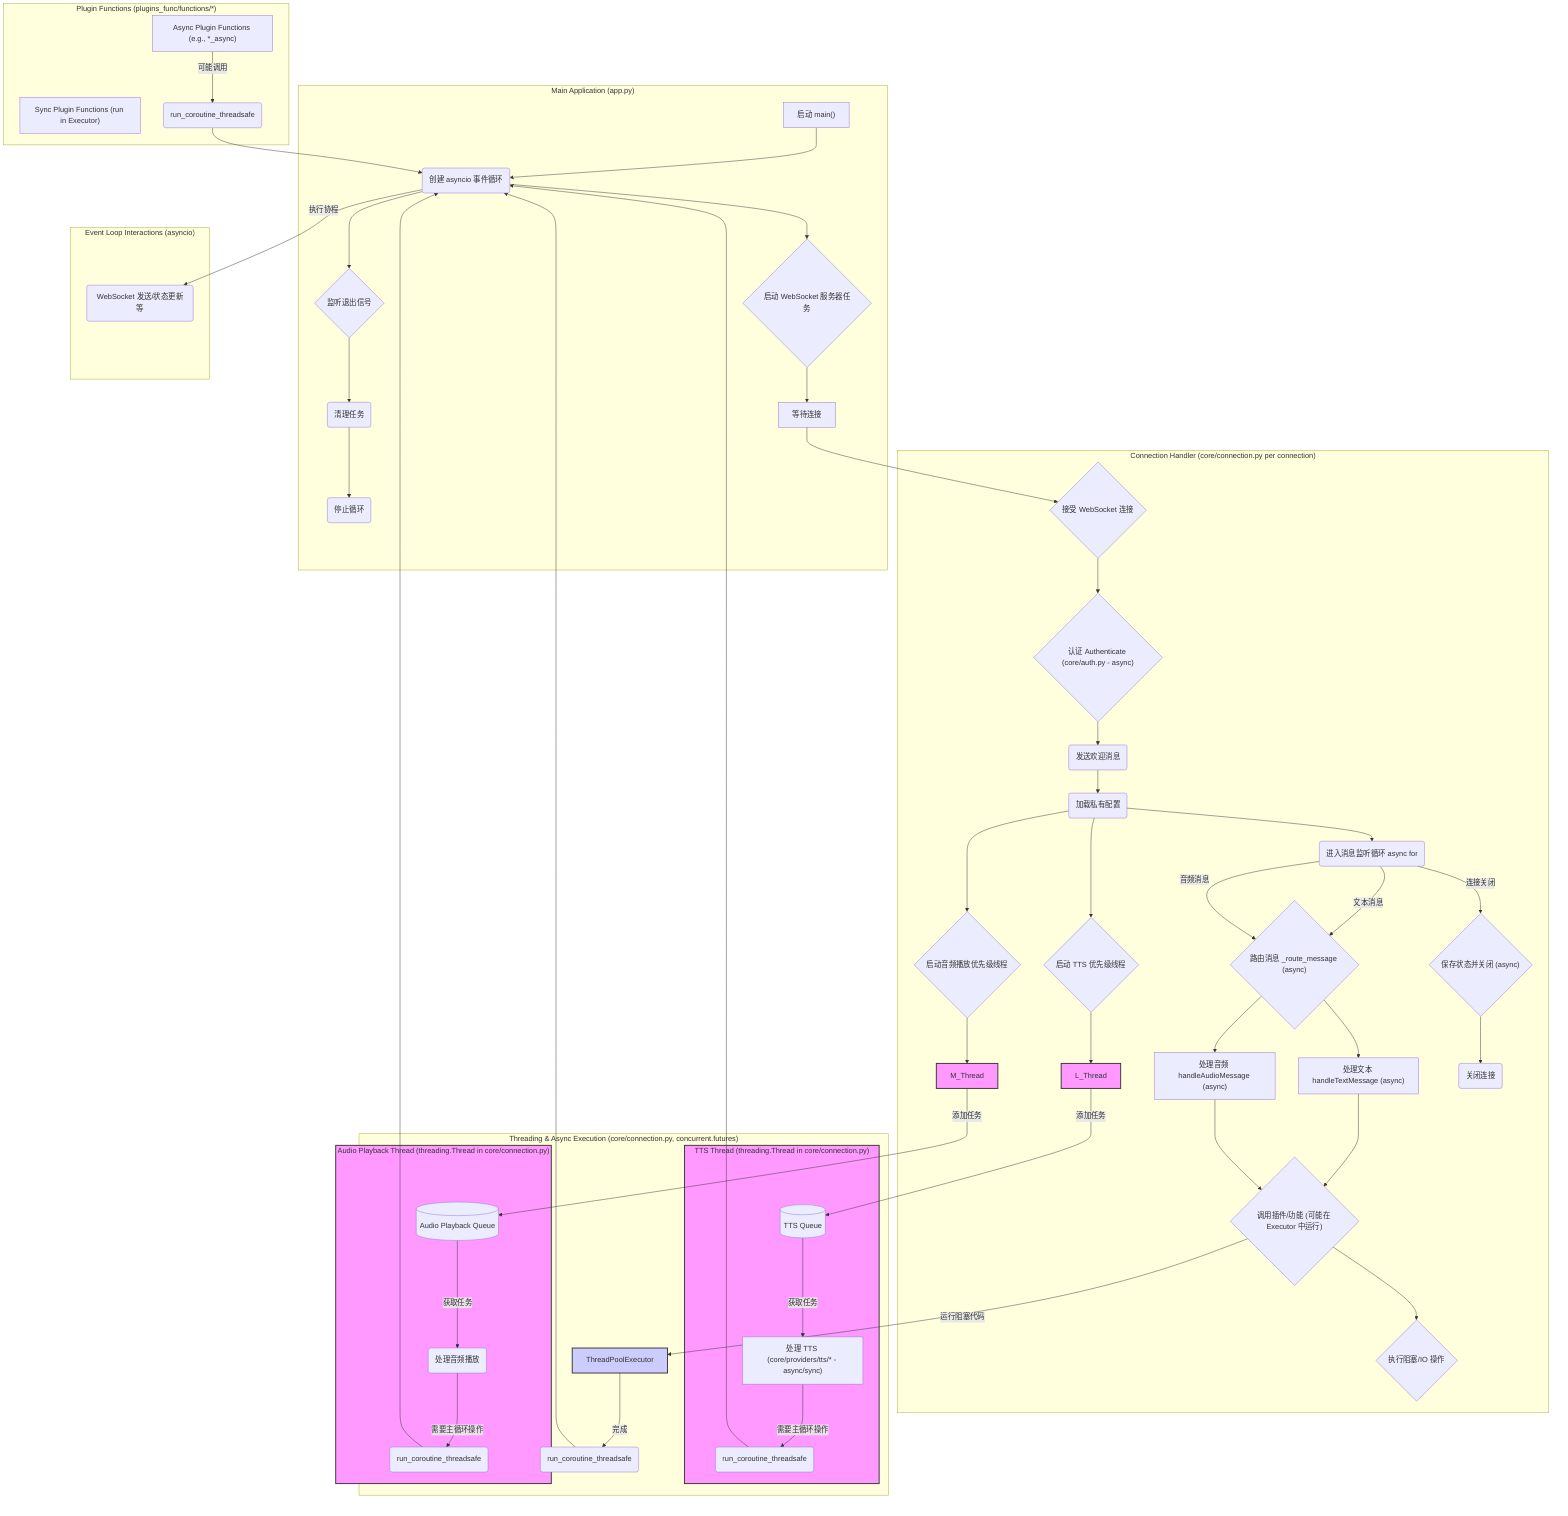 graph TD
    %% --- Main Application Entry Point ---
    subgraph MainApplication ["Main Application (app.py)"]
        direction LR
        A["启动 main()"] --> B(创建 asyncio 事件循环);
        B --> C{启动 WebSocket 服务器任务};
        B --> D{监听退出信号};
        C --> E[等待连接];
        D --> F(清理任务);
        F --> G(停止循环);
    end

    %% --- Handling Individual Connections ---
    subgraph ConnectionHandler ["Connection Handler (core/connection.py per connection)"]
        direction TB
        E --> H{接受 WebSocket 连接};
        H --> I{"认证 Authenticate (core/auth.py - async)"};
        I --> J(发送欢迎消息);
        J --> K(加载私有配置);
        K --> L{启动 TTS 优先级线程};
        K --> M{启动音频播放优先级线程};
        L --> L_Thread
        M --> M_Thread
        K --> N(进入消息监听循环 async for);
        N -- 文本消息 --> O{"路由消息 _route_message (async)"};
        N -- 音频消息 --> O;
        O --> P["处理文本 handleTextMessage (async)"];
        O --> Q["处理音频 handleAudioMessage (async)"];
        P --> R{"调用插件/功能 (可能在 Executor 中运行)"};
        Q --> R;
        R --> S{执行阻塞/IO 操作};
        N -- 连接关闭 --> T{"保存状态并关闭 (async)"};
        T --> U(关闭连接);
    end

    %% --- Threading and Asynchronous Task Execution ---
    subgraph ThreadingAsyncExecution ["Threading & Async Execution (core/connection.py, concurrent.futures)"]
        direction LR
        Executor[ThreadPoolExecutor]
        L_Thread -- 添加任务 --> TTS_Queue[(TTS Queue)]
        M_Thread -- 添加任务 --> Audio_Queue[(Audio Playback Queue)]

        subgraph TTSThread ["TTS Thread (threading.Thread in core/connection.py)"]
             direction TB
             TTS_Queue -- 获取任务 --> TTS_Process["处理 TTS (core/providers/tts/* - async/sync)"];
             TTS_Process -- 需要主循环操作 --> RunTTSAsync(run_coroutine_threadsafe);
        end

        subgraph AudioPlaybackThread ["Audio Playback Thread (threading.Thread in core/connection.py)"]
             direction TB
             Audio_Queue -- 获取任务 --> Audio_Process(处理音频播放);
             Audio_Process -- 需要主循环操作 --> RunAudioAsync(run_coroutine_threadsafe);
        end

        R -- 运行阻塞代码 --> Executor
        Executor -- 完成 --> RunExecAsync(run_coroutine_threadsafe);
    end


    %% --- Plugin Function Execution ---
    subgraph PluginFunctions ["Plugin Functions (plugins_func/functions/*)"]
        direction LR
        PluginAsync["Async Plugin Functions (e.g., *_async)"]
        PluginSync["Sync Plugin Functions (run in Executor)"]
        PluginAsync -- 可能调用 --> RunPluginAsync(run_coroutine_threadsafe);
    end

    %% --- Interactions with the Main Event Loop ---
    subgraph EventLoopInteractions ["Event Loop Interactions (asyncio)"]
        direction TB
        RunTTSAsync --> B;
        RunAudioAsync --> B;
        RunExecAsync --> B;
        RunPluginAsync --> B;
        B -- 执行协程 --> V(WebSocket 发送/状态更新等);
    end

    %% --- Styling (Optional) ---
    classDef thread fill:#f9f,stroke:#333,stroke-width:2px;
    classDef executor fill:#ccf,stroke:#333,stroke-width:2px;
    class L_Thread,M_Thread,TTSThread,AudioPlaybackThread thread
    class Executor executor;
